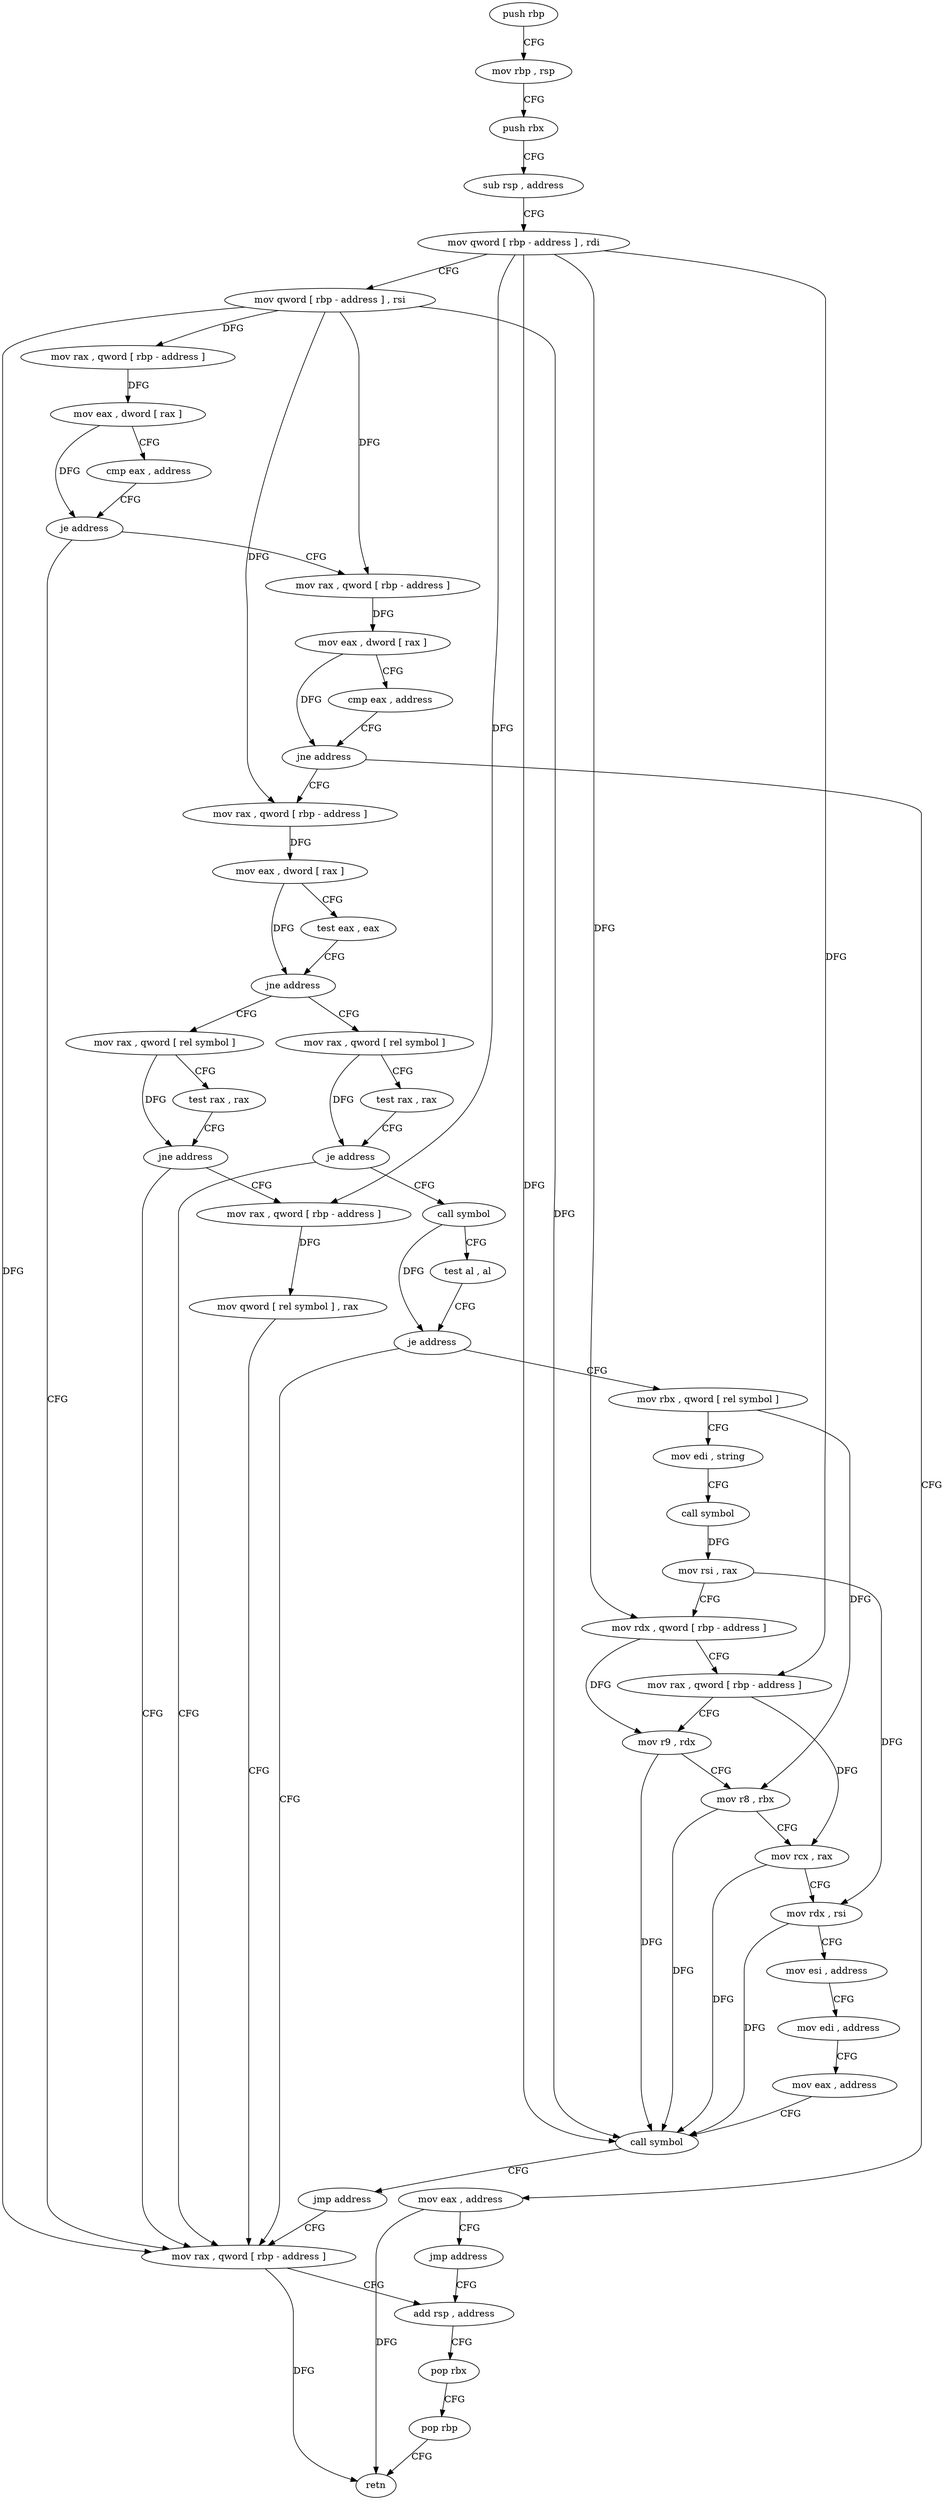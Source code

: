 digraph "func" {
"4256178" [label = "push rbp" ]
"4256179" [label = "mov rbp , rsp" ]
"4256182" [label = "push rbx" ]
"4256183" [label = "sub rsp , address" ]
"4256187" [label = "mov qword [ rbp - address ] , rdi" ]
"4256191" [label = "mov qword [ rbp - address ] , rsi" ]
"4256195" [label = "mov rax , qword [ rbp - address ]" ]
"4256199" [label = "mov eax , dword [ rax ]" ]
"4256201" [label = "cmp eax , address" ]
"4256204" [label = "je address" ]
"4256344" [label = "mov rax , qword [ rbp - address ]" ]
"4256210" [label = "mov rax , qword [ rbp - address ]" ]
"4256348" [label = "add rsp , address" ]
"4256214" [label = "mov eax , dword [ rax ]" ]
"4256216" [label = "cmp eax , address" ]
"4256219" [label = "jne address" ]
"4256228" [label = "mov rax , qword [ rbp - address ]" ]
"4256221" [label = "mov eax , address" ]
"4256232" [label = "mov eax , dword [ rax ]" ]
"4256234" [label = "test eax , eax" ]
"4256236" [label = "jne address" ]
"4256321" [label = "mov rax , qword [ rel symbol ]" ]
"4256238" [label = "mov rax , qword [ rel symbol ]" ]
"4256226" [label = "jmp address" ]
"4256328" [label = "test rax , rax" ]
"4256331" [label = "jne address" ]
"4256333" [label = "mov rax , qword [ rbp - address ]" ]
"4256245" [label = "test rax , rax" ]
"4256248" [label = "je address" ]
"4256250" [label = "call symbol" ]
"4256352" [label = "pop rbx" ]
"4256353" [label = "pop rbp" ]
"4256354" [label = "retn" ]
"4256337" [label = "mov qword [ rel symbol ] , rax" ]
"4256255" [label = "test al , al" ]
"4256257" [label = "je address" ]
"4256259" [label = "mov rbx , qword [ rel symbol ]" ]
"4256266" [label = "mov edi , string" ]
"4256271" [label = "call symbol" ]
"4256276" [label = "mov rsi , rax" ]
"4256279" [label = "mov rdx , qword [ rbp - address ]" ]
"4256283" [label = "mov rax , qword [ rbp - address ]" ]
"4256287" [label = "mov r9 , rdx" ]
"4256290" [label = "mov r8 , rbx" ]
"4256293" [label = "mov rcx , rax" ]
"4256296" [label = "mov rdx , rsi" ]
"4256299" [label = "mov esi , address" ]
"4256304" [label = "mov edi , address" ]
"4256309" [label = "mov eax , address" ]
"4256314" [label = "call symbol" ]
"4256319" [label = "jmp address" ]
"4256178" -> "4256179" [ label = "CFG" ]
"4256179" -> "4256182" [ label = "CFG" ]
"4256182" -> "4256183" [ label = "CFG" ]
"4256183" -> "4256187" [ label = "CFG" ]
"4256187" -> "4256191" [ label = "CFG" ]
"4256187" -> "4256333" [ label = "DFG" ]
"4256187" -> "4256279" [ label = "DFG" ]
"4256187" -> "4256283" [ label = "DFG" ]
"4256187" -> "4256314" [ label = "DFG" ]
"4256191" -> "4256195" [ label = "DFG" ]
"4256191" -> "4256344" [ label = "DFG" ]
"4256191" -> "4256210" [ label = "DFG" ]
"4256191" -> "4256228" [ label = "DFG" ]
"4256191" -> "4256314" [ label = "DFG" ]
"4256195" -> "4256199" [ label = "DFG" ]
"4256199" -> "4256201" [ label = "CFG" ]
"4256199" -> "4256204" [ label = "DFG" ]
"4256201" -> "4256204" [ label = "CFG" ]
"4256204" -> "4256344" [ label = "CFG" ]
"4256204" -> "4256210" [ label = "CFG" ]
"4256344" -> "4256348" [ label = "CFG" ]
"4256344" -> "4256354" [ label = "DFG" ]
"4256210" -> "4256214" [ label = "DFG" ]
"4256348" -> "4256352" [ label = "CFG" ]
"4256214" -> "4256216" [ label = "CFG" ]
"4256214" -> "4256219" [ label = "DFG" ]
"4256216" -> "4256219" [ label = "CFG" ]
"4256219" -> "4256228" [ label = "CFG" ]
"4256219" -> "4256221" [ label = "CFG" ]
"4256228" -> "4256232" [ label = "DFG" ]
"4256221" -> "4256226" [ label = "CFG" ]
"4256221" -> "4256354" [ label = "DFG" ]
"4256232" -> "4256234" [ label = "CFG" ]
"4256232" -> "4256236" [ label = "DFG" ]
"4256234" -> "4256236" [ label = "CFG" ]
"4256236" -> "4256321" [ label = "CFG" ]
"4256236" -> "4256238" [ label = "CFG" ]
"4256321" -> "4256328" [ label = "CFG" ]
"4256321" -> "4256331" [ label = "DFG" ]
"4256238" -> "4256245" [ label = "CFG" ]
"4256238" -> "4256248" [ label = "DFG" ]
"4256226" -> "4256348" [ label = "CFG" ]
"4256328" -> "4256331" [ label = "CFG" ]
"4256331" -> "4256344" [ label = "CFG" ]
"4256331" -> "4256333" [ label = "CFG" ]
"4256333" -> "4256337" [ label = "DFG" ]
"4256245" -> "4256248" [ label = "CFG" ]
"4256248" -> "4256344" [ label = "CFG" ]
"4256248" -> "4256250" [ label = "CFG" ]
"4256250" -> "4256255" [ label = "CFG" ]
"4256250" -> "4256257" [ label = "DFG" ]
"4256352" -> "4256353" [ label = "CFG" ]
"4256353" -> "4256354" [ label = "CFG" ]
"4256337" -> "4256344" [ label = "CFG" ]
"4256255" -> "4256257" [ label = "CFG" ]
"4256257" -> "4256344" [ label = "CFG" ]
"4256257" -> "4256259" [ label = "CFG" ]
"4256259" -> "4256266" [ label = "CFG" ]
"4256259" -> "4256290" [ label = "DFG" ]
"4256266" -> "4256271" [ label = "CFG" ]
"4256271" -> "4256276" [ label = "DFG" ]
"4256276" -> "4256279" [ label = "CFG" ]
"4256276" -> "4256296" [ label = "DFG" ]
"4256279" -> "4256283" [ label = "CFG" ]
"4256279" -> "4256287" [ label = "DFG" ]
"4256283" -> "4256287" [ label = "CFG" ]
"4256283" -> "4256293" [ label = "DFG" ]
"4256287" -> "4256290" [ label = "CFG" ]
"4256287" -> "4256314" [ label = "DFG" ]
"4256290" -> "4256293" [ label = "CFG" ]
"4256290" -> "4256314" [ label = "DFG" ]
"4256293" -> "4256296" [ label = "CFG" ]
"4256293" -> "4256314" [ label = "DFG" ]
"4256296" -> "4256299" [ label = "CFG" ]
"4256296" -> "4256314" [ label = "DFG" ]
"4256299" -> "4256304" [ label = "CFG" ]
"4256304" -> "4256309" [ label = "CFG" ]
"4256309" -> "4256314" [ label = "CFG" ]
"4256314" -> "4256319" [ label = "CFG" ]
"4256319" -> "4256344" [ label = "CFG" ]
}
